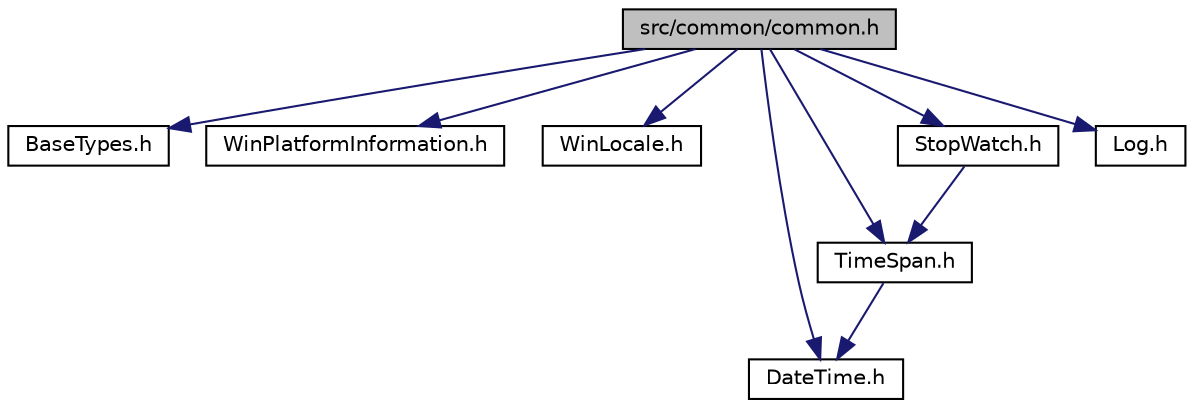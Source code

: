digraph "src/common/common.h"
{
 // LATEX_PDF_SIZE
  edge [fontname="Helvetica",fontsize="10",labelfontname="Helvetica",labelfontsize="10"];
  node [fontname="Helvetica",fontsize="10",shape=record];
  Node1 [label="src/common/common.h",height=0.2,width=0.4,color="black", fillcolor="grey75", style="filled", fontcolor="black",tooltip=" "];
  Node1 -> Node2 [color="midnightblue",fontsize="10",style="solid"];
  Node2 [label="BaseTypes.h",height=0.2,width=0.4,color="black", fillcolor="white", style="filled",URL="$_base_types_8h.html",tooltip=" "];
  Node1 -> Node3 [color="midnightblue",fontsize="10",style="solid"];
  Node3 [label="WinPlatformInformation.h",height=0.2,width=0.4,color="black", fillcolor="white", style="filled",URL="$_win_platform_information_8h.html",tooltip=" "];
  Node1 -> Node4 [color="midnightblue",fontsize="10",style="solid"];
  Node4 [label="WinLocale.h",height=0.2,width=0.4,color="black", fillcolor="white", style="filled",URL="$_win_locale_8h.html",tooltip=" "];
  Node1 -> Node5 [color="midnightblue",fontsize="10",style="solid"];
  Node5 [label="DateTime.h",height=0.2,width=0.4,color="black", fillcolor="white", style="filled",URL="$_date_time_8h.html",tooltip=" "];
  Node1 -> Node6 [color="midnightblue",fontsize="10",style="solid"];
  Node6 [label="TimeSpan.h",height=0.2,width=0.4,color="black", fillcolor="white", style="filled",URL="$_time_span_8h.html",tooltip=" "];
  Node6 -> Node5 [color="midnightblue",fontsize="10",style="solid"];
  Node1 -> Node7 [color="midnightblue",fontsize="10",style="solid"];
  Node7 [label="StopWatch.h",height=0.2,width=0.4,color="black", fillcolor="white", style="filled",URL="$_stop_watch_8h.html",tooltip=" "];
  Node7 -> Node6 [color="midnightblue",fontsize="10",style="solid"];
  Node1 -> Node8 [color="midnightblue",fontsize="10",style="solid"];
  Node8 [label="Log.h",height=0.2,width=0.4,color="black", fillcolor="white", style="filled",URL="$_log_8h.html",tooltip=" "];
}
